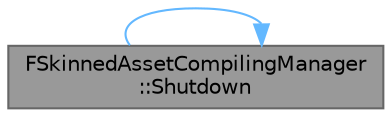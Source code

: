 digraph "FSkinnedAssetCompilingManager::Shutdown"
{
 // INTERACTIVE_SVG=YES
 // LATEX_PDF_SIZE
  bgcolor="transparent";
  edge [fontname=Helvetica,fontsize=10,labelfontname=Helvetica,labelfontsize=10];
  node [fontname=Helvetica,fontsize=10,shape=box,height=0.2,width=0.4];
  rankdir="RL";
  Node1 [id="Node000001",label="FSkinnedAssetCompilingManager\l::Shutdown",height=0.2,width=0.4,color="gray40", fillcolor="grey60", style="filled", fontcolor="black",tooltip="Cancel any pending work and blocks until it is safe to shut down."];
  Node1 -> Node1 [id="edge1_Node000001_Node000001",dir="back",color="steelblue1",style="solid",tooltip=" "];
}
